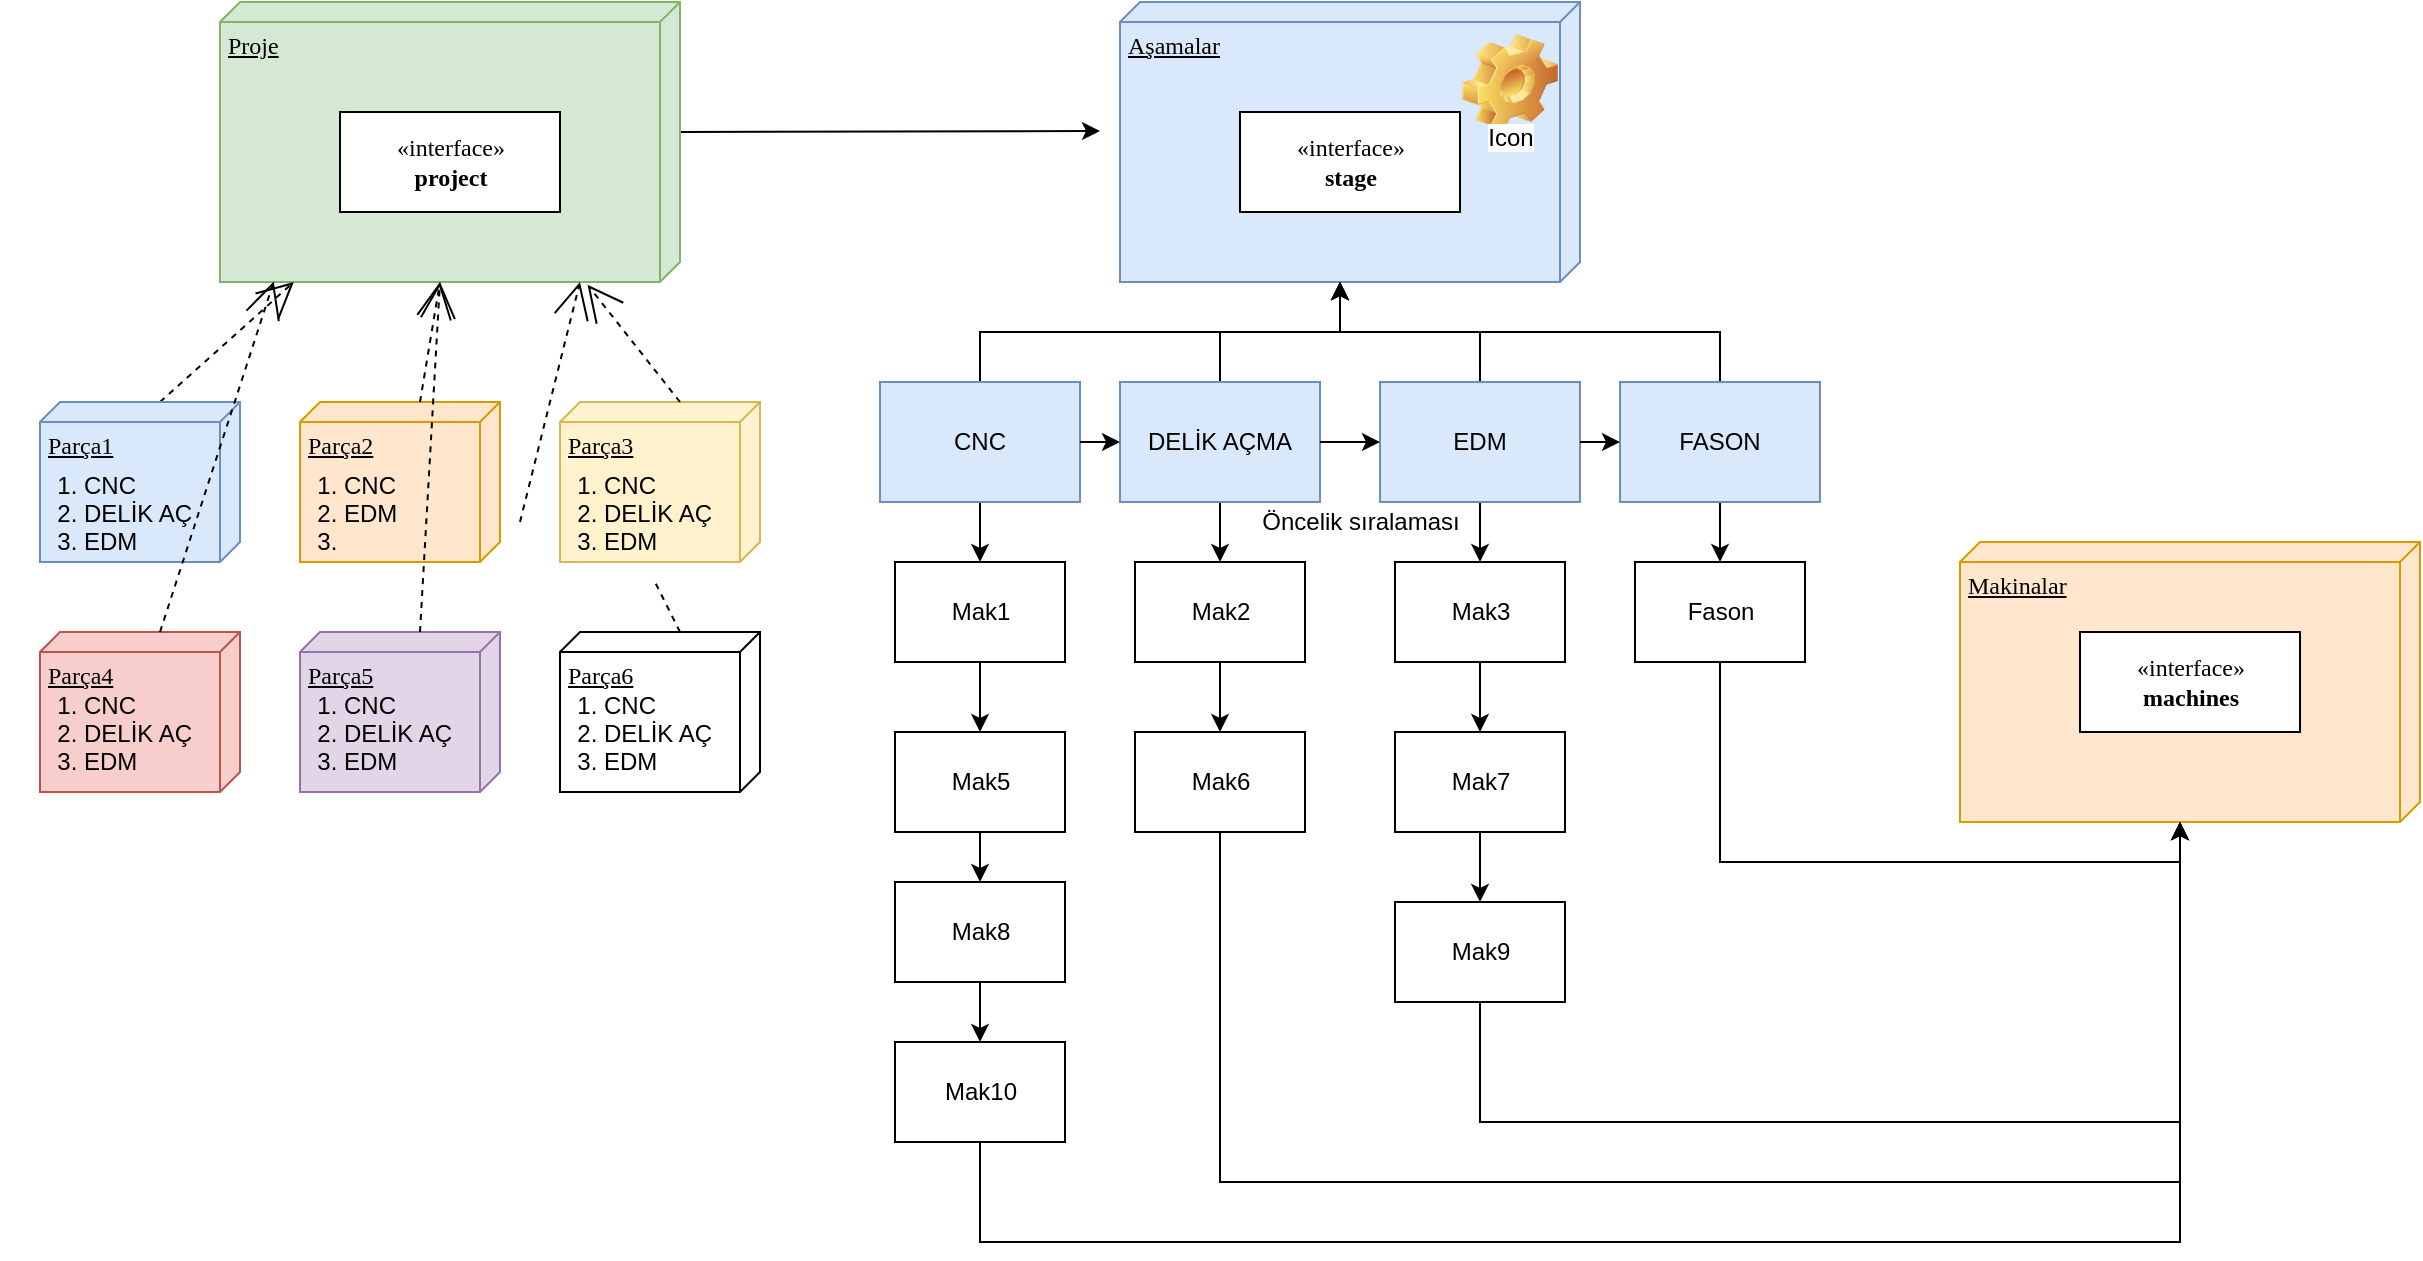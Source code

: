 <mxfile version="18.0.1" type="github">
  <diagram name="Page-1" id="5f0bae14-7c28-e335-631c-24af17079c00">
    <mxGraphModel dx="1280" dy="657" grid="1" gridSize="10" guides="1" tooltips="1" connect="1" arrows="1" fold="1" page="1" pageScale="1" pageWidth="1100" pageHeight="850" background="none" math="0" shadow="0">
      <root>
        <mxCell id="0" />
        <mxCell id="1" parent="0" />
        <mxCell id="EhGMXCnS99L2GmcN4ixf-112" style="edgeStyle=elbowEdgeStyle;rounded=0;orthogonalLoop=1;jettySize=auto;elbow=vertical;html=1;exitX=0;exitY=0;exitDx=65;exitDy=0;exitPerimeter=0;" edge="1" parent="1" source="39150e848f15840c-1">
          <mxGeometry relative="1" as="geometry">
            <mxPoint x="560.0" y="134.429" as="targetPoint" />
          </mxGeometry>
        </mxCell>
        <mxCell id="39150e848f15840c-1" value="Proje" style="verticalAlign=top;align=left;spacingTop=8;spacingLeft=2;spacingRight=12;shape=cube;size=10;direction=south;fontStyle=4;html=1;rounded=0;shadow=0;comic=0;labelBackgroundColor=none;strokeWidth=1;fontFamily=Verdana;fontSize=12;fillColor=#d5e8d4;strokeColor=#82b366;" parent="1" vertex="1">
          <mxGeometry x="120" y="70" width="230" height="140" as="geometry" />
        </mxCell>
        <mxCell id="39150e848f15840c-4" value="&lt;div&gt;«interface»&lt;b&gt;&lt;br&gt;&lt;/b&gt;&lt;/div&gt;&lt;div&gt;&lt;b&gt;project&lt;/b&gt;&lt;/div&gt;" style="html=1;rounded=0;shadow=0;comic=0;labelBackgroundColor=none;strokeWidth=1;fontFamily=Verdana;fontSize=12;align=center;" parent="1" vertex="1">
          <mxGeometry x="180" y="125" width="110" height="50" as="geometry" />
        </mxCell>
        <mxCell id="39150e848f15840c-11" style="edgeStyle=none;rounded=0;html=1;dashed=1;labelBackgroundColor=none;startArrow=none;startFill=0;startSize=8;endArrow=open;endFill=0;endSize=16;fontFamily=Verdana;fontSize=12;exitX=0;exitY=0;exitDx=0;exitDy=40;exitPerimeter=0;" parent="1" source="EhGMXCnS99L2GmcN4ixf-6" target="39150e848f15840c-1" edge="1">
          <mxGeometry relative="1" as="geometry">
            <mxPoint x="750" y="220" as="targetPoint" />
          </mxGeometry>
        </mxCell>
        <mxCell id="EhGMXCnS99L2GmcN4ixf-6" value="&lt;div&gt;Parça1&lt;/div&gt;&lt;div&gt;&lt;pre&gt;&lt;br&gt;&lt;/pre&gt;&lt;/div&gt;" style="verticalAlign=top;align=left;spacingTop=8;spacingLeft=2;spacingRight=12;shape=cube;size=10;direction=south;fontStyle=4;html=1;rounded=0;shadow=0;comic=0;labelBackgroundColor=none;strokeWidth=1;fontFamily=Verdana;fontSize=12;fillColor=#dae8fc;strokeColor=#6c8ebf;" vertex="1" parent="1">
          <mxGeometry x="30" y="270" width="100" height="80" as="geometry" />
        </mxCell>
        <mxCell id="EhGMXCnS99L2GmcN4ixf-7" value="Parça2" style="verticalAlign=top;align=left;spacingTop=8;spacingLeft=2;spacingRight=12;shape=cube;size=10;direction=south;fontStyle=4;html=1;rounded=0;shadow=0;comic=0;labelBackgroundColor=none;strokeWidth=1;fontFamily=Verdana;fontSize=12;fillColor=#ffe6cc;strokeColor=#d79b00;" vertex="1" parent="1">
          <mxGeometry x="160" y="270" width="100" height="80" as="geometry" />
        </mxCell>
        <mxCell id="EhGMXCnS99L2GmcN4ixf-8" value="Parça3" style="verticalAlign=top;align=left;spacingTop=8;spacingLeft=2;spacingRight=12;shape=cube;size=10;direction=south;fontStyle=4;html=1;rounded=0;shadow=0;comic=0;labelBackgroundColor=none;strokeWidth=1;fontFamily=Verdana;fontSize=12;fillColor=#fff2cc;strokeColor=#d6b656;" vertex="1" parent="1">
          <mxGeometry x="290" y="270" width="100" height="80" as="geometry" />
        </mxCell>
        <mxCell id="EhGMXCnS99L2GmcN4ixf-9" value="Parça4" style="verticalAlign=top;align=left;spacingTop=8;spacingLeft=2;spacingRight=12;shape=cube;size=10;direction=south;fontStyle=4;html=1;rounded=0;shadow=0;comic=0;labelBackgroundColor=none;strokeWidth=1;fontFamily=Verdana;fontSize=12;fillColor=#f8cecc;strokeColor=#b85450;" vertex="1" parent="1">
          <mxGeometry x="30" y="385" width="100" height="80" as="geometry" />
        </mxCell>
        <mxCell id="EhGMXCnS99L2GmcN4ixf-10" value="Parça5" style="verticalAlign=top;align=left;spacingTop=8;spacingLeft=2;spacingRight=12;shape=cube;size=10;direction=south;fontStyle=4;html=1;rounded=0;shadow=0;comic=0;labelBackgroundColor=none;strokeWidth=1;fontFamily=Verdana;fontSize=12;fillColor=#e1d5e7;strokeColor=#9673a6;" vertex="1" parent="1">
          <mxGeometry x="160" y="385" width="100" height="80" as="geometry" />
        </mxCell>
        <mxCell id="EhGMXCnS99L2GmcN4ixf-11" value="Parça6" style="verticalAlign=top;align=left;spacingTop=8;spacingLeft=2;spacingRight=12;shape=cube;size=10;direction=south;fontStyle=4;html=1;rounded=0;shadow=0;comic=0;labelBackgroundColor=none;strokeWidth=1;fontFamily=Verdana;fontSize=12;fillColor=none;" vertex="1" parent="1">
          <mxGeometry x="290" y="385" width="100" height="80" as="geometry" />
        </mxCell>
        <mxCell id="EhGMXCnS99L2GmcN4ixf-13" style="edgeStyle=none;rounded=0;html=1;dashed=1;labelBackgroundColor=none;startArrow=none;startFill=0;startSize=8;endArrow=open;endFill=0;endSize=16;fontFamily=Verdana;fontSize=12;exitX=0;exitY=0;exitDx=0;exitDy=40;exitPerimeter=0;entryX=0;entryY=0;entryDx=140;entryDy=120;entryPerimeter=0;" edge="1" parent="1" source="EhGMXCnS99L2GmcN4ixf-7" target="39150e848f15840c-1">
          <mxGeometry relative="1" as="geometry">
            <mxPoint x="90" y="280" as="sourcePoint" />
            <mxPoint x="161.538" y="220.0" as="targetPoint" />
          </mxGeometry>
        </mxCell>
        <mxCell id="EhGMXCnS99L2GmcN4ixf-14" style="edgeStyle=none;rounded=0;html=1;dashed=1;labelBackgroundColor=none;startArrow=none;startFill=0;startSize=8;endArrow=open;endFill=0;endSize=16;fontFamily=Verdana;fontSize=12;exitX=0;exitY=0;exitDx=0;exitDy=40;exitPerimeter=0;entryX=1.01;entryY=0.201;entryDx=0;entryDy=0;entryPerimeter=0;" edge="1" parent="1" source="EhGMXCnS99L2GmcN4ixf-8" target="39150e848f15840c-1">
          <mxGeometry relative="1" as="geometry">
            <mxPoint x="100" y="290" as="sourcePoint" />
            <mxPoint x="171.538" y="230.0" as="targetPoint" />
          </mxGeometry>
        </mxCell>
        <mxCell id="EhGMXCnS99L2GmcN4ixf-15" style="edgeStyle=none;rounded=0;html=1;dashed=1;labelBackgroundColor=none;startArrow=none;startFill=0;startSize=8;endArrow=open;endFill=0;endSize=16;fontFamily=Verdana;fontSize=12;exitX=0;exitY=0;exitDx=0;exitDy=40;exitPerimeter=0;entryX=0.998;entryY=0.883;entryDx=0;entryDy=0;entryPerimeter=0;" edge="1" parent="1" source="EhGMXCnS99L2GmcN4ixf-9" target="39150e848f15840c-1">
          <mxGeometry relative="1" as="geometry">
            <mxPoint x="90" y="280" as="sourcePoint" />
            <mxPoint x="160" y="220" as="targetPoint" />
          </mxGeometry>
        </mxCell>
        <mxCell id="EhGMXCnS99L2GmcN4ixf-16" style="edgeStyle=none;rounded=0;html=1;dashed=1;labelBackgroundColor=none;startArrow=none;startFill=0;startSize=8;endArrow=open;endFill=0;endSize=16;fontFamily=Verdana;fontSize=12;exitX=0;exitY=0;exitDx=0;exitDy=40;exitPerimeter=0;entryX=0;entryY=0;entryDx=140;entryDy=120;entryPerimeter=0;" edge="1" parent="1" source="EhGMXCnS99L2GmcN4ixf-10" target="39150e848f15840c-1">
          <mxGeometry relative="1" as="geometry">
            <mxPoint x="100" y="290" as="sourcePoint" />
            <mxPoint x="171.538" y="230.0" as="targetPoint" />
          </mxGeometry>
        </mxCell>
        <mxCell id="EhGMXCnS99L2GmcN4ixf-17" style="edgeStyle=none;rounded=0;html=1;dashed=1;labelBackgroundColor=none;startArrow=none;startFill=0;startSize=8;endArrow=open;endFill=0;endSize=16;fontFamily=Verdana;fontSize=12;exitX=0;exitY=0;exitDx=0;exitDy=40;exitPerimeter=0;" edge="1" parent="1" source="EhGMXCnS99L2GmcN4ixf-105">
          <mxGeometry relative="1" as="geometry">
            <mxPoint x="110" y="300" as="sourcePoint" />
            <mxPoint x="300" y="210" as="targetPoint" />
          </mxGeometry>
        </mxCell>
        <mxCell id="EhGMXCnS99L2GmcN4ixf-18" value="Aşamalar" style="verticalAlign=top;align=left;spacingTop=8;spacingLeft=2;spacingRight=12;shape=cube;size=10;direction=south;fontStyle=4;html=1;rounded=0;shadow=0;comic=0;labelBackgroundColor=none;strokeWidth=1;fontFamily=Verdana;fontSize=12;fillColor=#dae8fc;strokeColor=#6c8ebf;" vertex="1" parent="1">
          <mxGeometry x="570" y="70" width="230" height="140" as="geometry" />
        </mxCell>
        <mxCell id="EhGMXCnS99L2GmcN4ixf-20" value="&lt;div&gt;«interface»&lt;b&gt;&lt;br&gt;&lt;/b&gt;&lt;/div&gt;&lt;div&gt;&lt;b&gt;stage&lt;/b&gt;&lt;/div&gt;" style="html=1;rounded=0;shadow=0;comic=0;labelBackgroundColor=none;strokeWidth=1;fontFamily=Verdana;fontSize=12;align=center;" vertex="1" parent="1">
          <mxGeometry x="630" y="125" width="110" height="50" as="geometry" />
        </mxCell>
        <mxCell id="EhGMXCnS99L2GmcN4ixf-21" value="Icon" style="icon;html=1;image=img/clipart/Gear_128x128.png" vertex="1" parent="1">
          <mxGeometry x="760" y="100" width="10" height="20" as="geometry" />
        </mxCell>
        <mxCell id="EhGMXCnS99L2GmcN4ixf-61" style="edgeStyle=orthogonalEdgeStyle;rounded=0;orthogonalLoop=1;jettySize=auto;html=1;exitX=0.5;exitY=0;exitDx=0;exitDy=0;entryX=0;entryY=0;entryDx=140;entryDy=120;entryPerimeter=0;" edge="1" parent="1" source="EhGMXCnS99L2GmcN4ixf-45" target="EhGMXCnS99L2GmcN4ixf-18">
          <mxGeometry relative="1" as="geometry" />
        </mxCell>
        <mxCell id="EhGMXCnS99L2GmcN4ixf-94" style="edgeStyle=elbowEdgeStyle;rounded=0;orthogonalLoop=1;jettySize=auto;elbow=vertical;html=1;exitX=0.5;exitY=1;exitDx=0;exitDy=0;entryX=0.5;entryY=0;entryDx=0;entryDy=0;" edge="1" parent="1" source="EhGMXCnS99L2GmcN4ixf-45" target="EhGMXCnS99L2GmcN4ixf-68">
          <mxGeometry relative="1" as="geometry" />
        </mxCell>
        <mxCell id="EhGMXCnS99L2GmcN4ixf-45" value="CNC" style="whiteSpace=wrap;html=1;align=center;verticalAlign=middle;treeFolding=1;treeMoving=1;fillColor=#dae8fc;strokeColor=#6c8ebf;" vertex="1" parent="1">
          <mxGeometry x="450" y="260" width="100" height="60" as="geometry" />
        </mxCell>
        <mxCell id="EhGMXCnS99L2GmcN4ixf-62" style="edgeStyle=orthogonalEdgeStyle;rounded=0;orthogonalLoop=1;jettySize=auto;html=1;exitX=0.5;exitY=0;exitDx=0;exitDy=0;entryX=0;entryY=0;entryDx=140;entryDy=120;entryPerimeter=0;" edge="1" parent="1" source="EhGMXCnS99L2GmcN4ixf-46" target="EhGMXCnS99L2GmcN4ixf-18">
          <mxGeometry relative="1" as="geometry" />
        </mxCell>
        <mxCell id="EhGMXCnS99L2GmcN4ixf-95" style="edgeStyle=elbowEdgeStyle;rounded=0;orthogonalLoop=1;jettySize=auto;elbow=vertical;html=1;exitX=0.5;exitY=1;exitDx=0;exitDy=0;entryX=0.5;entryY=0;entryDx=0;entryDy=0;" edge="1" parent="1" source="EhGMXCnS99L2GmcN4ixf-46" target="EhGMXCnS99L2GmcN4ixf-69">
          <mxGeometry relative="1" as="geometry" />
        </mxCell>
        <mxCell id="EhGMXCnS99L2GmcN4ixf-46" value="DELİK AÇMA" style="whiteSpace=wrap;html=1;align=center;verticalAlign=middle;treeFolding=1;treeMoving=1;fillColor=#dae8fc;strokeColor=#6c8ebf;" vertex="1" parent="1">
          <mxGeometry x="570" y="260" width="100" height="60" as="geometry" />
        </mxCell>
        <mxCell id="EhGMXCnS99L2GmcN4ixf-63" style="edgeStyle=orthogonalEdgeStyle;rounded=0;orthogonalLoop=1;jettySize=auto;html=1;exitX=0.5;exitY=0;exitDx=0;exitDy=0;entryX=0;entryY=0;entryDx=140;entryDy=120;entryPerimeter=0;" edge="1" parent="1" source="EhGMXCnS99L2GmcN4ixf-47" target="EhGMXCnS99L2GmcN4ixf-18">
          <mxGeometry relative="1" as="geometry" />
        </mxCell>
        <mxCell id="EhGMXCnS99L2GmcN4ixf-96" style="edgeStyle=elbowEdgeStyle;rounded=0;orthogonalLoop=1;jettySize=auto;elbow=vertical;html=1;exitX=0.5;exitY=1;exitDx=0;exitDy=0;entryX=0.5;entryY=0;entryDx=0;entryDy=0;" edge="1" parent="1" source="EhGMXCnS99L2GmcN4ixf-47" target="EhGMXCnS99L2GmcN4ixf-71">
          <mxGeometry relative="1" as="geometry" />
        </mxCell>
        <mxCell id="EhGMXCnS99L2GmcN4ixf-47" value="EDM" style="whiteSpace=wrap;html=1;align=center;verticalAlign=middle;treeFolding=1;treeMoving=1;fillColor=#dae8fc;strokeColor=#6c8ebf;" vertex="1" parent="1">
          <mxGeometry x="700" y="260" width="100" height="60" as="geometry" />
        </mxCell>
        <mxCell id="EhGMXCnS99L2GmcN4ixf-64" style="edgeStyle=orthogonalEdgeStyle;rounded=0;orthogonalLoop=1;jettySize=auto;html=1;exitX=0.5;exitY=0;exitDx=0;exitDy=0;entryX=0;entryY=0;entryDx=140;entryDy=120;entryPerimeter=0;" edge="1" parent="1" source="EhGMXCnS99L2GmcN4ixf-48" target="EhGMXCnS99L2GmcN4ixf-18">
          <mxGeometry relative="1" as="geometry" />
        </mxCell>
        <mxCell id="EhGMXCnS99L2GmcN4ixf-97" style="edgeStyle=elbowEdgeStyle;rounded=0;orthogonalLoop=1;jettySize=auto;elbow=vertical;html=1;exitX=0.5;exitY=1;exitDx=0;exitDy=0;" edge="1" parent="1" source="EhGMXCnS99L2GmcN4ixf-48" target="EhGMXCnS99L2GmcN4ixf-72">
          <mxGeometry relative="1" as="geometry" />
        </mxCell>
        <mxCell id="EhGMXCnS99L2GmcN4ixf-48" value="FASON" style="whiteSpace=wrap;html=1;align=center;verticalAlign=middle;treeFolding=1;treeMoving=1;fillColor=#dae8fc;strokeColor=#6c8ebf;" vertex="1" parent="1">
          <mxGeometry x="820" y="260" width="100" height="60" as="geometry" />
        </mxCell>
        <mxCell id="EhGMXCnS99L2GmcN4ixf-53" value="" style="endArrow=classic;html=1;rounded=0;exitX=1;exitY=0.5;exitDx=0;exitDy=0;entryX=0;entryY=0.5;entryDx=0;entryDy=0;" edge="1" parent="1" source="EhGMXCnS99L2GmcN4ixf-45" target="EhGMXCnS99L2GmcN4ixf-46">
          <mxGeometry width="50" height="50" relative="1" as="geometry">
            <mxPoint x="460" y="340" as="sourcePoint" />
            <mxPoint x="510" y="290" as="targetPoint" />
          </mxGeometry>
        </mxCell>
        <mxCell id="EhGMXCnS99L2GmcN4ixf-54" value="" style="endArrow=classic;html=1;rounded=0;exitX=1;exitY=0.5;exitDx=0;exitDy=0;entryX=0;entryY=0.5;entryDx=0;entryDy=0;" edge="1" parent="1" source="EhGMXCnS99L2GmcN4ixf-46" target="EhGMXCnS99L2GmcN4ixf-47">
          <mxGeometry width="50" height="50" relative="1" as="geometry">
            <mxPoint x="670" y="340" as="sourcePoint" />
            <mxPoint x="720" y="290" as="targetPoint" />
          </mxGeometry>
        </mxCell>
        <mxCell id="EhGMXCnS99L2GmcN4ixf-55" value="" style="endArrow=classic;html=1;rounded=0;exitX=1;exitY=0.5;exitDx=0;exitDy=0;" edge="1" parent="1" source="EhGMXCnS99L2GmcN4ixf-47">
          <mxGeometry width="50" height="50" relative="1" as="geometry">
            <mxPoint x="800" y="350" as="sourcePoint" />
            <mxPoint x="820" y="290" as="targetPoint" />
          </mxGeometry>
        </mxCell>
        <mxCell id="EhGMXCnS99L2GmcN4ixf-65" value="Öncelik sıralaması" style="text;html=1;align=center;verticalAlign=middle;resizable=0;points=[];autosize=1;strokeColor=none;fillColor=none;" vertex="1" parent="1">
          <mxGeometry x="630" y="320" width="120" height="20" as="geometry" />
        </mxCell>
        <mxCell id="EhGMXCnS99L2GmcN4ixf-66" value="Makinalar" style="verticalAlign=top;align=left;spacingTop=8;spacingLeft=2;spacingRight=12;shape=cube;size=10;direction=south;fontStyle=4;html=1;rounded=0;shadow=0;comic=0;labelBackgroundColor=none;strokeWidth=1;fontFamily=Verdana;fontSize=12;fillColor=#ffe6cc;strokeColor=#d79b00;" vertex="1" parent="1">
          <mxGeometry x="990" y="340" width="230" height="140" as="geometry" />
        </mxCell>
        <mxCell id="EhGMXCnS99L2GmcN4ixf-67" value="&lt;div&gt;«interface»&lt;b&gt;&lt;br&gt;&lt;/b&gt;&lt;/div&gt;&lt;div&gt;&lt;b&gt;machines&lt;/b&gt;&lt;/div&gt;" style="html=1;rounded=0;shadow=0;comic=0;labelBackgroundColor=none;strokeWidth=1;fontFamily=Verdana;fontSize=12;align=center;" vertex="1" parent="1">
          <mxGeometry x="1050" y="385" width="110" height="50" as="geometry" />
        </mxCell>
        <mxCell id="EhGMXCnS99L2GmcN4ixf-82" style="edgeStyle=orthogonalEdgeStyle;rounded=0;orthogonalLoop=1;jettySize=auto;html=1;entryX=0.5;entryY=0;entryDx=0;entryDy=0;" edge="1" parent="1" source="EhGMXCnS99L2GmcN4ixf-68" target="EhGMXCnS99L2GmcN4ixf-74">
          <mxGeometry relative="1" as="geometry" />
        </mxCell>
        <mxCell id="EhGMXCnS99L2GmcN4ixf-68" value="Mak1" style="html=1;" vertex="1" parent="1">
          <mxGeometry x="457.5" y="350" width="85" height="50" as="geometry" />
        </mxCell>
        <mxCell id="EhGMXCnS99L2GmcN4ixf-81" style="edgeStyle=orthogonalEdgeStyle;rounded=0;orthogonalLoop=1;jettySize=auto;html=1;" edge="1" parent="1" source="EhGMXCnS99L2GmcN4ixf-69" target="EhGMXCnS99L2GmcN4ixf-73">
          <mxGeometry relative="1" as="geometry" />
        </mxCell>
        <mxCell id="EhGMXCnS99L2GmcN4ixf-69" value="Mak2" style="html=1;" vertex="1" parent="1">
          <mxGeometry x="577.5" y="350" width="85" height="50" as="geometry" />
        </mxCell>
        <mxCell id="EhGMXCnS99L2GmcN4ixf-85" style="edgeStyle=orthogonalEdgeStyle;rounded=0;orthogonalLoop=1;jettySize=auto;html=1;entryX=0.5;entryY=0;entryDx=0;entryDy=0;" edge="1" parent="1" source="EhGMXCnS99L2GmcN4ixf-71" target="EhGMXCnS99L2GmcN4ixf-77">
          <mxGeometry relative="1" as="geometry" />
        </mxCell>
        <mxCell id="EhGMXCnS99L2GmcN4ixf-71" value="Mak3" style="html=1;" vertex="1" parent="1">
          <mxGeometry x="707.5" y="350" width="85" height="50" as="geometry" />
        </mxCell>
        <mxCell id="EhGMXCnS99L2GmcN4ixf-90" style="edgeStyle=orthogonalEdgeStyle;rounded=0;orthogonalLoop=1;jettySize=auto;html=1;exitX=0.5;exitY=1;exitDx=0;exitDy=0;entryX=0;entryY=0;entryDx=140;entryDy=120;entryPerimeter=0;" edge="1" parent="1" source="EhGMXCnS99L2GmcN4ixf-72" target="EhGMXCnS99L2GmcN4ixf-66">
          <mxGeometry relative="1" as="geometry" />
        </mxCell>
        <mxCell id="EhGMXCnS99L2GmcN4ixf-72" value="Fason" style="html=1;" vertex="1" parent="1">
          <mxGeometry x="827.5" y="350" width="85" height="50" as="geometry" />
        </mxCell>
        <mxCell id="EhGMXCnS99L2GmcN4ixf-92" style="rounded=0;orthogonalLoop=1;jettySize=auto;html=1;exitX=0.5;exitY=1;exitDx=0;exitDy=0;edgeStyle=elbowEdgeStyle;elbow=vertical;entryX=0;entryY=0;entryDx=140;entryDy=120;entryPerimeter=0;" edge="1" parent="1" source="EhGMXCnS99L2GmcN4ixf-73" target="EhGMXCnS99L2GmcN4ixf-66">
          <mxGeometry relative="1" as="geometry">
            <mxPoint x="1100" y="590" as="targetPoint" />
            <Array as="points">
              <mxPoint x="810" y="660" />
              <mxPoint x="870" y="700" />
              <mxPoint x="860" y="670" />
            </Array>
          </mxGeometry>
        </mxCell>
        <mxCell id="EhGMXCnS99L2GmcN4ixf-73" value="Mak6" style="html=1;" vertex="1" parent="1">
          <mxGeometry x="577.5" y="435" width="85" height="50" as="geometry" />
        </mxCell>
        <mxCell id="EhGMXCnS99L2GmcN4ixf-83" style="edgeStyle=orthogonalEdgeStyle;rounded=0;orthogonalLoop=1;jettySize=auto;html=1;entryX=0.5;entryY=0;entryDx=0;entryDy=0;" edge="1" parent="1" source="EhGMXCnS99L2GmcN4ixf-74" target="EhGMXCnS99L2GmcN4ixf-75">
          <mxGeometry relative="1" as="geometry" />
        </mxCell>
        <mxCell id="EhGMXCnS99L2GmcN4ixf-74" value="Mak5" style="html=1;" vertex="1" parent="1">
          <mxGeometry x="457.5" y="435" width="85" height="50" as="geometry" />
        </mxCell>
        <mxCell id="EhGMXCnS99L2GmcN4ixf-84" style="edgeStyle=orthogonalEdgeStyle;rounded=0;orthogonalLoop=1;jettySize=auto;html=1;entryX=0.5;entryY=0;entryDx=0;entryDy=0;" edge="1" parent="1" source="EhGMXCnS99L2GmcN4ixf-75" target="EhGMXCnS99L2GmcN4ixf-76">
          <mxGeometry relative="1" as="geometry" />
        </mxCell>
        <mxCell id="EhGMXCnS99L2GmcN4ixf-75" value="Mak8" style="html=1;" vertex="1" parent="1">
          <mxGeometry x="457.5" y="510" width="85" height="50" as="geometry" />
        </mxCell>
        <mxCell id="EhGMXCnS99L2GmcN4ixf-93" style="edgeStyle=elbowEdgeStyle;rounded=0;orthogonalLoop=1;jettySize=auto;elbow=vertical;html=1;exitX=0.5;exitY=1;exitDx=0;exitDy=0;entryX=0;entryY=0;entryDx=140;entryDy=120;entryPerimeter=0;" edge="1" parent="1" source="EhGMXCnS99L2GmcN4ixf-76" target="EhGMXCnS99L2GmcN4ixf-66">
          <mxGeometry relative="1" as="geometry">
            <mxPoint x="1100" y="820" as="targetPoint" />
            <Array as="points">
              <mxPoint x="790" y="690" />
              <mxPoint x="790" y="770" />
            </Array>
          </mxGeometry>
        </mxCell>
        <mxCell id="EhGMXCnS99L2GmcN4ixf-76" value="Mak10" style="html=1;" vertex="1" parent="1">
          <mxGeometry x="457.5" y="590" width="85" height="50" as="geometry" />
        </mxCell>
        <mxCell id="EhGMXCnS99L2GmcN4ixf-86" style="edgeStyle=orthogonalEdgeStyle;rounded=0;orthogonalLoop=1;jettySize=auto;html=1;entryX=0.5;entryY=0;entryDx=0;entryDy=0;" edge="1" parent="1" source="EhGMXCnS99L2GmcN4ixf-77" target="EhGMXCnS99L2GmcN4ixf-78">
          <mxGeometry relative="1" as="geometry" />
        </mxCell>
        <mxCell id="EhGMXCnS99L2GmcN4ixf-77" value="Mak7" style="html=1;" vertex="1" parent="1">
          <mxGeometry x="707.5" y="435" width="85" height="50" as="geometry" />
        </mxCell>
        <mxCell id="EhGMXCnS99L2GmcN4ixf-89" style="edgeStyle=orthogonalEdgeStyle;rounded=0;orthogonalLoop=1;jettySize=auto;html=1;exitX=0.5;exitY=1;exitDx=0;exitDy=0;entryX=0;entryY=0;entryDx=140;entryDy=120;entryPerimeter=0;" edge="1" parent="1" source="EhGMXCnS99L2GmcN4ixf-78" target="EhGMXCnS99L2GmcN4ixf-66">
          <mxGeometry relative="1" as="geometry">
            <Array as="points">
              <mxPoint x="750" y="630" />
              <mxPoint x="1100" y="630" />
            </Array>
          </mxGeometry>
        </mxCell>
        <mxCell id="EhGMXCnS99L2GmcN4ixf-78" value="Mak9" style="html=1;" vertex="1" parent="1">
          <mxGeometry x="707.5" y="520" width="85" height="50" as="geometry" />
        </mxCell>
        <mxCell id="EhGMXCnS99L2GmcN4ixf-99" value="&lt;ol&gt;&lt;li&gt;CNC&lt;/li&gt;&lt;li&gt;DELİK AÇ&lt;br&gt;&lt;/li&gt;&lt;li&gt;EDM&lt;br&gt;&lt;/li&gt;&lt;/ol&gt;" style="text;strokeColor=none;fillColor=none;html=1;whiteSpace=wrap;verticalAlign=middle;overflow=hidden;" vertex="1" parent="1">
          <mxGeometry x="10" y="290" width="100" height="70" as="geometry" />
        </mxCell>
        <mxCell id="EhGMXCnS99L2GmcN4ixf-100" value="&lt;ol&gt;&lt;li&gt;CNC&lt;/li&gt;&lt;li&gt;EDM&lt;/li&gt;&lt;li&gt;&lt;br&gt;&lt;/li&gt;&lt;/ol&gt;" style="text;strokeColor=none;fillColor=none;html=1;whiteSpace=wrap;verticalAlign=middle;overflow=hidden;" vertex="1" parent="1">
          <mxGeometry x="140" y="290" width="100" height="70" as="geometry" />
        </mxCell>
        <mxCell id="EhGMXCnS99L2GmcN4ixf-105" value="&lt;ol&gt;&lt;li&gt;CNC&lt;/li&gt;&lt;li&gt;DELİK AÇ&lt;br&gt;&lt;/li&gt;&lt;li&gt;EDM&lt;br&gt;&lt;/li&gt;&lt;/ol&gt;" style="text;strokeColor=none;fillColor=none;html=1;whiteSpace=wrap;verticalAlign=middle;overflow=hidden;" vertex="1" parent="1">
          <mxGeometry x="270" y="290" width="100" height="70" as="geometry" />
        </mxCell>
        <mxCell id="EhGMXCnS99L2GmcN4ixf-106" value="" style="edgeStyle=none;rounded=0;html=1;dashed=1;labelBackgroundColor=none;startArrow=none;startFill=0;startSize=8;endArrow=none;endFill=0;endSize=16;fontFamily=Verdana;fontSize=12;exitX=0;exitY=0;exitDx=0;exitDy=40;exitPerimeter=0;" edge="1" parent="1" source="EhGMXCnS99L2GmcN4ixf-11" target="EhGMXCnS99L2GmcN4ixf-105">
          <mxGeometry relative="1" as="geometry">
            <mxPoint x="350.0" y="385" as="sourcePoint" />
            <mxPoint x="300.0" y="210" as="targetPoint" />
          </mxGeometry>
        </mxCell>
        <mxCell id="EhGMXCnS99L2GmcN4ixf-107" value="&lt;ol&gt;&lt;li&gt;CNC&lt;/li&gt;&lt;li&gt;DELİK AÇ&lt;br&gt;&lt;/li&gt;&lt;li&gt;EDM&lt;br&gt;&lt;/li&gt;&lt;/ol&gt;" style="text;strokeColor=none;fillColor=none;html=1;whiteSpace=wrap;verticalAlign=middle;overflow=hidden;" vertex="1" parent="1">
          <mxGeometry x="10" y="400" width="100" height="70" as="geometry" />
        </mxCell>
        <mxCell id="EhGMXCnS99L2GmcN4ixf-108" value="&lt;ol&gt;&lt;li&gt;CNC&lt;/li&gt;&lt;li&gt;DELİK AÇ&lt;br&gt;&lt;/li&gt;&lt;li&gt;EDM&lt;br&gt;&lt;/li&gt;&lt;/ol&gt;" style="text;strokeColor=none;fillColor=none;html=1;whiteSpace=wrap;verticalAlign=middle;overflow=hidden;" vertex="1" parent="1">
          <mxGeometry x="140" y="400" width="100" height="70" as="geometry" />
        </mxCell>
        <mxCell id="EhGMXCnS99L2GmcN4ixf-109" value="&lt;ol&gt;&lt;li&gt;CNC&lt;/li&gt;&lt;li&gt;DELİK AÇ&lt;br&gt;&lt;/li&gt;&lt;li&gt;EDM&lt;br&gt;&lt;/li&gt;&lt;/ol&gt;" style="text;strokeColor=none;fillColor=none;html=1;whiteSpace=wrap;verticalAlign=middle;overflow=hidden;" vertex="1" parent="1">
          <mxGeometry x="270" y="400" width="100" height="70" as="geometry" />
        </mxCell>
      </root>
    </mxGraphModel>
  </diagram>
</mxfile>
